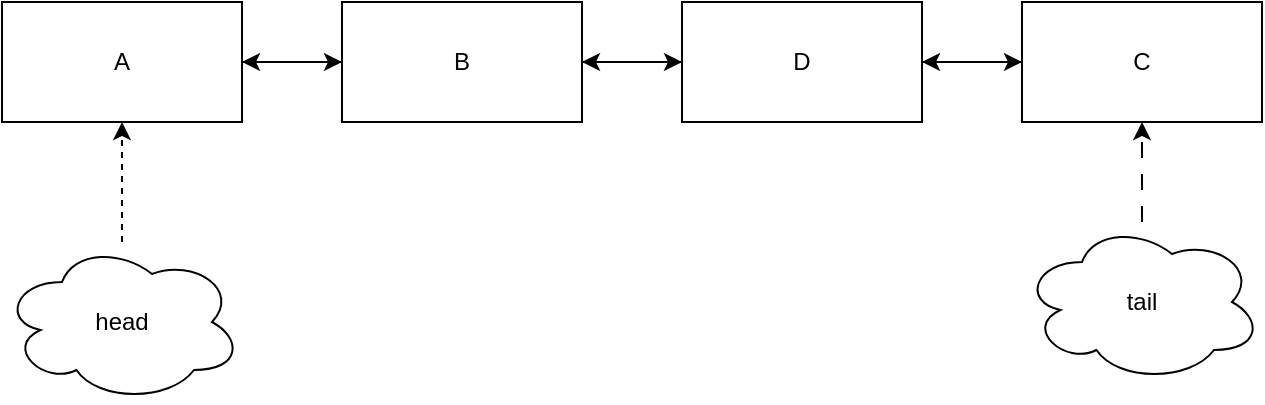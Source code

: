 <mxfile version="21.6.6" type="github">
  <diagram id="Srn_F_eV9v9z-pr6K96W" name="第 1 页">
    <mxGraphModel dx="1026" dy="576" grid="1" gridSize="10" guides="1" tooltips="1" connect="1" arrows="1" fold="1" page="1" pageScale="1" pageWidth="827" pageHeight="1169" math="0" shadow="0">
      <root>
        <mxCell id="0" />
        <mxCell id="1" parent="0" />
        <mxCell id="yDyqHTI5UT8fJ4s7Zp6f-5" style="edgeStyle=orthogonalEdgeStyle;rounded=0;orthogonalLoop=1;jettySize=auto;html=1;" edge="1" parent="1" source="yDyqHTI5UT8fJ4s7Zp6f-1" target="yDyqHTI5UT8fJ4s7Zp6f-2">
          <mxGeometry relative="1" as="geometry" />
        </mxCell>
        <mxCell id="yDyqHTI5UT8fJ4s7Zp6f-1" value="A" style="rounded=0;whiteSpace=wrap;html=1;" vertex="1" parent="1">
          <mxGeometry x="210" y="220" width="120" height="60" as="geometry" />
        </mxCell>
        <mxCell id="yDyqHTI5UT8fJ4s7Zp6f-6" style="edgeStyle=orthogonalEdgeStyle;rounded=0;orthogonalLoop=1;jettySize=auto;html=1;" edge="1" parent="1" source="yDyqHTI5UT8fJ4s7Zp6f-2" target="yDyqHTI5UT8fJ4s7Zp6f-1">
          <mxGeometry relative="1" as="geometry" />
        </mxCell>
        <mxCell id="yDyqHTI5UT8fJ4s7Zp6f-7" style="edgeStyle=orthogonalEdgeStyle;rounded=0;orthogonalLoop=1;jettySize=auto;html=1;entryX=0;entryY=0.5;entryDx=0;entryDy=0;" edge="1" parent="1" source="yDyqHTI5UT8fJ4s7Zp6f-2" target="yDyqHTI5UT8fJ4s7Zp6f-3">
          <mxGeometry relative="1" as="geometry" />
        </mxCell>
        <mxCell id="yDyqHTI5UT8fJ4s7Zp6f-2" value="B" style="rounded=0;whiteSpace=wrap;html=1;" vertex="1" parent="1">
          <mxGeometry x="380" y="220" width="120" height="60" as="geometry" />
        </mxCell>
        <mxCell id="yDyqHTI5UT8fJ4s7Zp6f-8" style="edgeStyle=orthogonalEdgeStyle;rounded=0;orthogonalLoop=1;jettySize=auto;html=1;" edge="1" parent="1" source="yDyqHTI5UT8fJ4s7Zp6f-3">
          <mxGeometry relative="1" as="geometry">
            <mxPoint x="500" y="250" as="targetPoint" />
          </mxGeometry>
        </mxCell>
        <mxCell id="yDyqHTI5UT8fJ4s7Zp6f-9" style="edgeStyle=orthogonalEdgeStyle;rounded=0;orthogonalLoop=1;jettySize=auto;html=1;entryX=0;entryY=0.5;entryDx=0;entryDy=0;" edge="1" parent="1" source="yDyqHTI5UT8fJ4s7Zp6f-3" target="yDyqHTI5UT8fJ4s7Zp6f-4">
          <mxGeometry relative="1" as="geometry" />
        </mxCell>
        <mxCell id="yDyqHTI5UT8fJ4s7Zp6f-3" value="D" style="rounded=0;whiteSpace=wrap;html=1;" vertex="1" parent="1">
          <mxGeometry x="550" y="220" width="120" height="60" as="geometry" />
        </mxCell>
        <mxCell id="yDyqHTI5UT8fJ4s7Zp6f-10" style="edgeStyle=orthogonalEdgeStyle;rounded=0;orthogonalLoop=1;jettySize=auto;html=1;" edge="1" parent="1" source="yDyqHTI5UT8fJ4s7Zp6f-4">
          <mxGeometry relative="1" as="geometry">
            <mxPoint x="670" y="250" as="targetPoint" />
          </mxGeometry>
        </mxCell>
        <mxCell id="yDyqHTI5UT8fJ4s7Zp6f-4" value="C" style="rounded=0;whiteSpace=wrap;html=1;" vertex="1" parent="1">
          <mxGeometry x="720" y="220" width="120" height="60" as="geometry" />
        </mxCell>
        <mxCell id="yDyqHTI5UT8fJ4s7Zp6f-15" style="edgeStyle=orthogonalEdgeStyle;rounded=0;orthogonalLoop=1;jettySize=auto;html=1;entryX=0.5;entryY=1;entryDx=0;entryDy=0;dashed=1;" edge="1" parent="1" source="yDyqHTI5UT8fJ4s7Zp6f-11" target="yDyqHTI5UT8fJ4s7Zp6f-1">
          <mxGeometry relative="1" as="geometry" />
        </mxCell>
        <mxCell id="yDyqHTI5UT8fJ4s7Zp6f-11" value="head" style="ellipse;shape=cloud;whiteSpace=wrap;html=1;" vertex="1" parent="1">
          <mxGeometry x="210" y="340" width="120" height="80" as="geometry" />
        </mxCell>
        <mxCell id="yDyqHTI5UT8fJ4s7Zp6f-13" style="edgeStyle=orthogonalEdgeStyle;rounded=0;orthogonalLoop=1;jettySize=auto;html=1;entryX=0.5;entryY=1;entryDx=0;entryDy=0;dashed=1;dashPattern=8 8;" edge="1" parent="1" source="yDyqHTI5UT8fJ4s7Zp6f-12" target="yDyqHTI5UT8fJ4s7Zp6f-4">
          <mxGeometry relative="1" as="geometry" />
        </mxCell>
        <mxCell id="yDyqHTI5UT8fJ4s7Zp6f-12" value="tail" style="ellipse;shape=cloud;whiteSpace=wrap;html=1;" vertex="1" parent="1">
          <mxGeometry x="720" y="330" width="120" height="80" as="geometry" />
        </mxCell>
      </root>
    </mxGraphModel>
  </diagram>
</mxfile>

